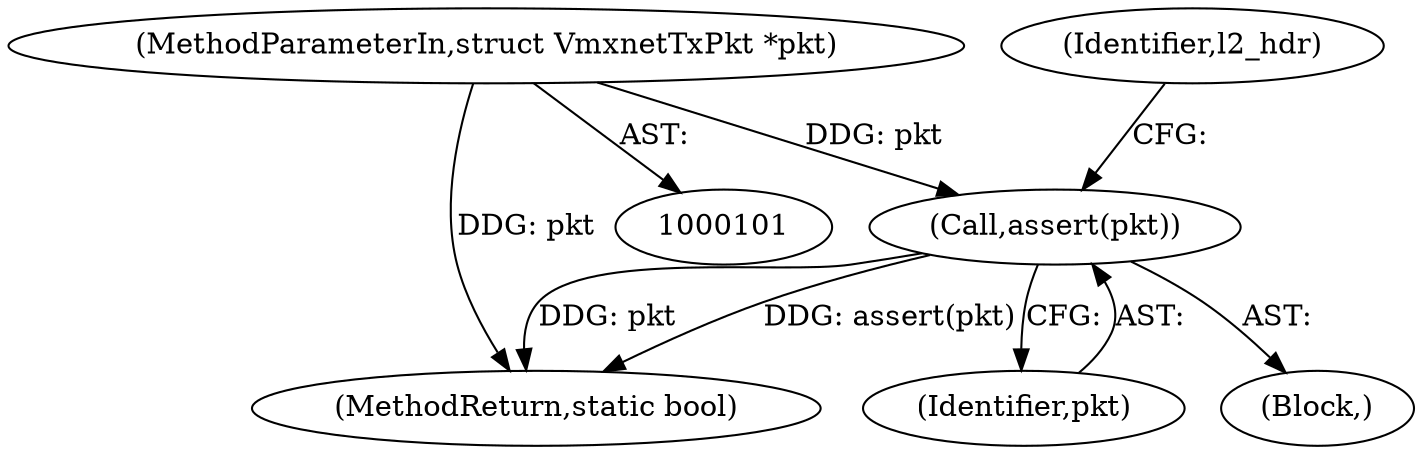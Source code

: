 digraph "0_qemu_a7278b36fcab9af469563bd7b9dadebe2ae25e48_0@API" {
"1000109" [label="(Call,assert(pkt))"];
"1000102" [label="(MethodParameterIn,struct VmxnetTxPkt *pkt)"];
"1000109" [label="(Call,assert(pkt))"];
"1000112" [label="(Identifier,l2_hdr)"];
"1000102" [label="(MethodParameterIn,struct VmxnetTxPkt *pkt)"];
"1000103" [label="(Block,)"];
"1000312" [label="(MethodReturn,static bool)"];
"1000110" [label="(Identifier,pkt)"];
"1000109" -> "1000103"  [label="AST: "];
"1000109" -> "1000110"  [label="CFG: "];
"1000110" -> "1000109"  [label="AST: "];
"1000112" -> "1000109"  [label="CFG: "];
"1000109" -> "1000312"  [label="DDG: pkt"];
"1000109" -> "1000312"  [label="DDG: assert(pkt)"];
"1000102" -> "1000109"  [label="DDG: pkt"];
"1000102" -> "1000101"  [label="AST: "];
"1000102" -> "1000312"  [label="DDG: pkt"];
}
